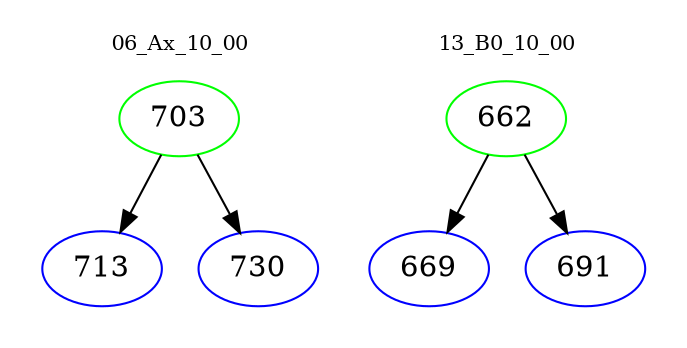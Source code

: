 digraph{
subgraph cluster_0 {
color = white
label = "06_Ax_10_00";
fontsize=10;
T0_703 [label="703", color="green"]
T0_703 -> T0_713 [color="black"]
T0_713 [label="713", color="blue"]
T0_703 -> T0_730 [color="black"]
T0_730 [label="730", color="blue"]
}
subgraph cluster_1 {
color = white
label = "13_B0_10_00";
fontsize=10;
T1_662 [label="662", color="green"]
T1_662 -> T1_669 [color="black"]
T1_669 [label="669", color="blue"]
T1_662 -> T1_691 [color="black"]
T1_691 [label="691", color="blue"]
}
}
